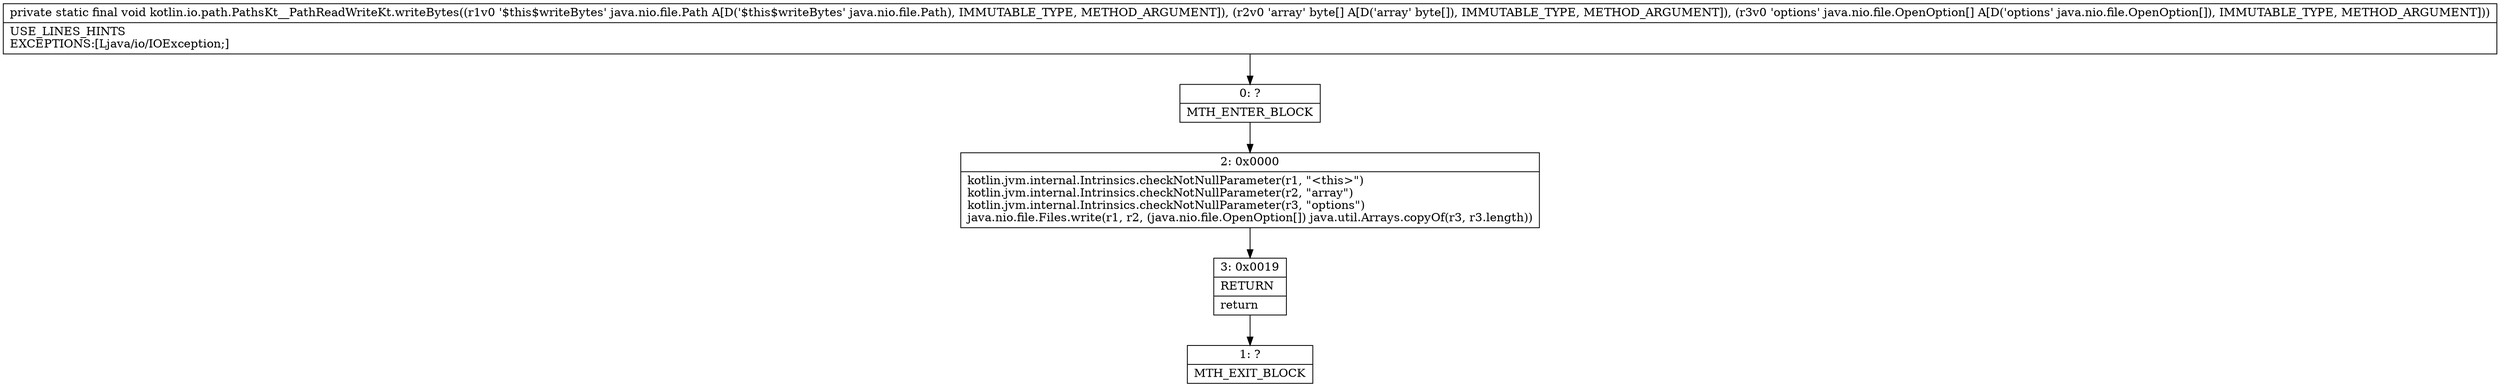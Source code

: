digraph "CFG forkotlin.io.path.PathsKt__PathReadWriteKt.writeBytes(Ljava\/nio\/file\/Path;[B[Ljava\/nio\/file\/OpenOption;)V" {
Node_0 [shape=record,label="{0\:\ ?|MTH_ENTER_BLOCK\l}"];
Node_2 [shape=record,label="{2\:\ 0x0000|kotlin.jvm.internal.Intrinsics.checkNotNullParameter(r1, \"\<this\>\")\lkotlin.jvm.internal.Intrinsics.checkNotNullParameter(r2, \"array\")\lkotlin.jvm.internal.Intrinsics.checkNotNullParameter(r3, \"options\")\ljava.nio.file.Files.write(r1, r2, (java.nio.file.OpenOption[]) java.util.Arrays.copyOf(r3, r3.length))\l}"];
Node_3 [shape=record,label="{3\:\ 0x0019|RETURN\l|return\l}"];
Node_1 [shape=record,label="{1\:\ ?|MTH_EXIT_BLOCK\l}"];
MethodNode[shape=record,label="{private static final void kotlin.io.path.PathsKt__PathReadWriteKt.writeBytes((r1v0 '$this$writeBytes' java.nio.file.Path A[D('$this$writeBytes' java.nio.file.Path), IMMUTABLE_TYPE, METHOD_ARGUMENT]), (r2v0 'array' byte[] A[D('array' byte[]), IMMUTABLE_TYPE, METHOD_ARGUMENT]), (r3v0 'options' java.nio.file.OpenOption[] A[D('options' java.nio.file.OpenOption[]), IMMUTABLE_TYPE, METHOD_ARGUMENT]))  | USE_LINES_HINTS\lEXCEPTIONS:[Ljava\/io\/IOException;]\l}"];
MethodNode -> Node_0;Node_0 -> Node_2;
Node_2 -> Node_3;
Node_3 -> Node_1;
}

